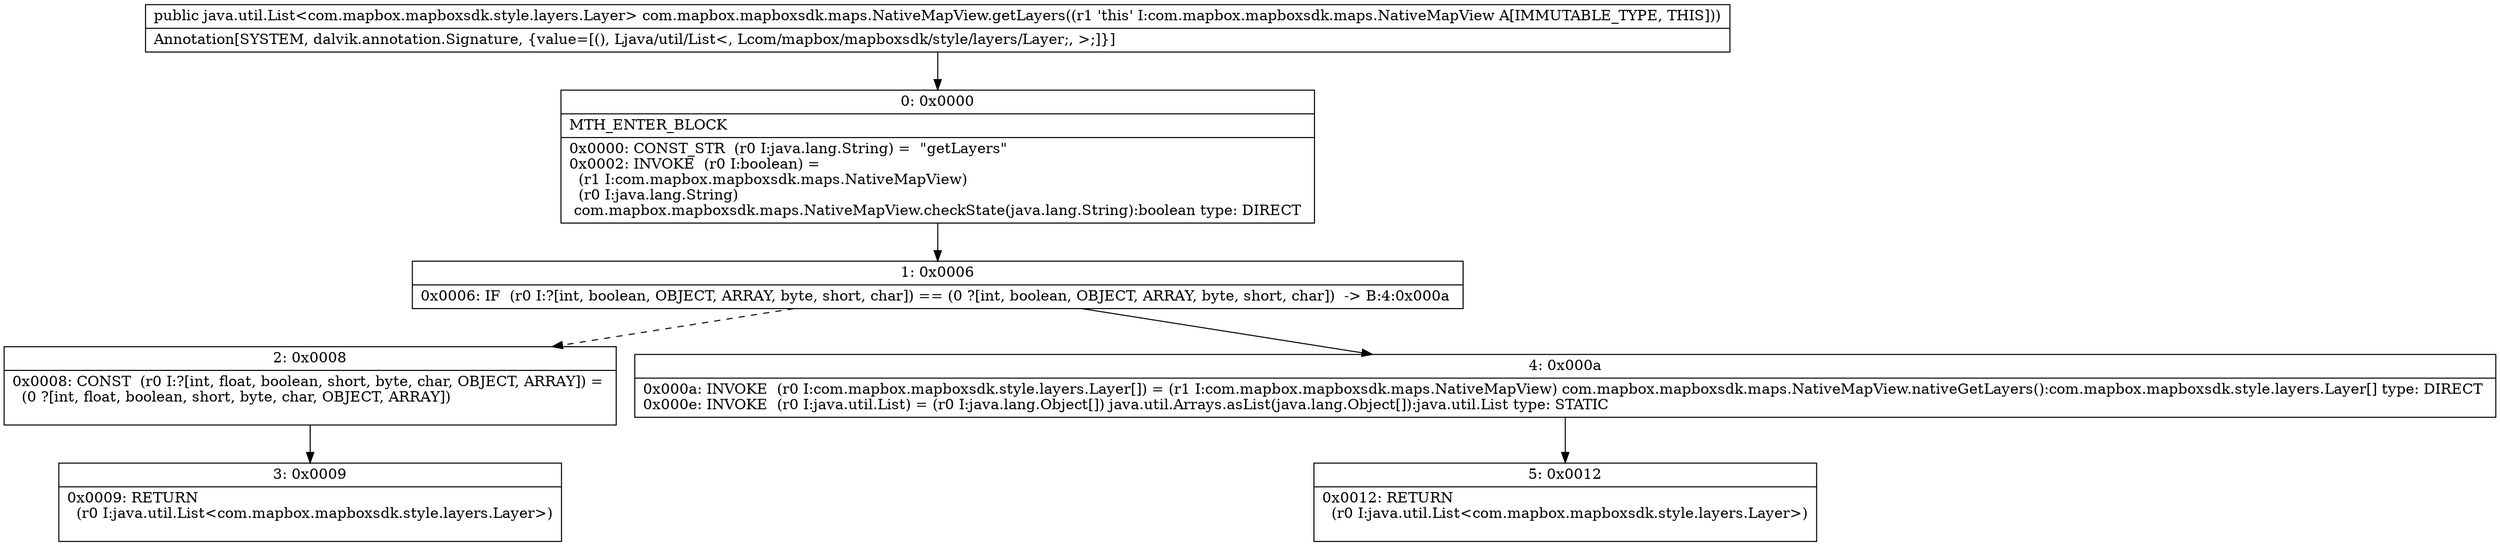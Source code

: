 digraph "CFG forcom.mapbox.mapboxsdk.maps.NativeMapView.getLayers()Ljava\/util\/List;" {
Node_0 [shape=record,label="{0\:\ 0x0000|MTH_ENTER_BLOCK\l|0x0000: CONST_STR  (r0 I:java.lang.String) =  \"getLayers\" \l0x0002: INVOKE  (r0 I:boolean) = \l  (r1 I:com.mapbox.mapboxsdk.maps.NativeMapView)\l  (r0 I:java.lang.String)\l com.mapbox.mapboxsdk.maps.NativeMapView.checkState(java.lang.String):boolean type: DIRECT \l}"];
Node_1 [shape=record,label="{1\:\ 0x0006|0x0006: IF  (r0 I:?[int, boolean, OBJECT, ARRAY, byte, short, char]) == (0 ?[int, boolean, OBJECT, ARRAY, byte, short, char])  \-\> B:4:0x000a \l}"];
Node_2 [shape=record,label="{2\:\ 0x0008|0x0008: CONST  (r0 I:?[int, float, boolean, short, byte, char, OBJECT, ARRAY]) = \l  (0 ?[int, float, boolean, short, byte, char, OBJECT, ARRAY])\l \l}"];
Node_3 [shape=record,label="{3\:\ 0x0009|0x0009: RETURN  \l  (r0 I:java.util.List\<com.mapbox.mapboxsdk.style.layers.Layer\>)\l \l}"];
Node_4 [shape=record,label="{4\:\ 0x000a|0x000a: INVOKE  (r0 I:com.mapbox.mapboxsdk.style.layers.Layer[]) = (r1 I:com.mapbox.mapboxsdk.maps.NativeMapView) com.mapbox.mapboxsdk.maps.NativeMapView.nativeGetLayers():com.mapbox.mapboxsdk.style.layers.Layer[] type: DIRECT \l0x000e: INVOKE  (r0 I:java.util.List) = (r0 I:java.lang.Object[]) java.util.Arrays.asList(java.lang.Object[]):java.util.List type: STATIC \l}"];
Node_5 [shape=record,label="{5\:\ 0x0012|0x0012: RETURN  \l  (r0 I:java.util.List\<com.mapbox.mapboxsdk.style.layers.Layer\>)\l \l}"];
MethodNode[shape=record,label="{public java.util.List\<com.mapbox.mapboxsdk.style.layers.Layer\> com.mapbox.mapboxsdk.maps.NativeMapView.getLayers((r1 'this' I:com.mapbox.mapboxsdk.maps.NativeMapView A[IMMUTABLE_TYPE, THIS]))  | Annotation[SYSTEM, dalvik.annotation.Signature, \{value=[(), Ljava\/util\/List\<, Lcom\/mapbox\/mapboxsdk\/style\/layers\/Layer;, \>;]\}]\l}"];
MethodNode -> Node_0;
Node_0 -> Node_1;
Node_1 -> Node_2[style=dashed];
Node_1 -> Node_4;
Node_2 -> Node_3;
Node_4 -> Node_5;
}

